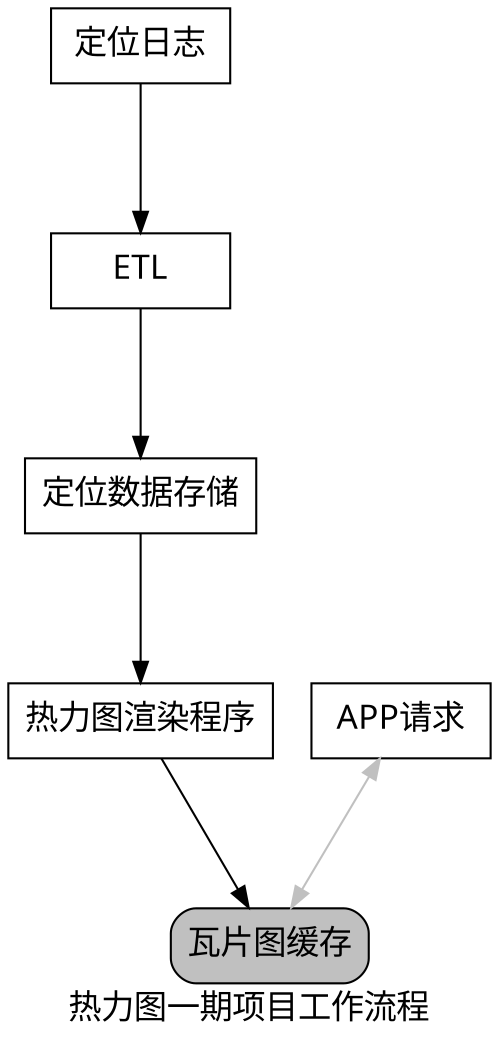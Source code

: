 digraph G
{
    label="热力图一期项目工作流程"
    graph [shape=box,fontname = "Microsoft YaHei",fontsize=16 ranksep=1 splines=true overlap=false size="16, 16",compound=true]
    edge [shape=box,fontname = "Microsoft YaHei",fontsize=16]
    node [shape=box,fontname = "Microsoft YaHei",fontsize=16,width="1.2" ]
    log[label="定位日志"];
    app_request[label="APP请求"]; 
    wpcache[label="瓦片图缓存", style="rounded,filled", fillcolor=gray];
    ETL;
    mysql[label="定位数据存储"];
    render[label="热力图渲染程序"];

    log -> ETL;
    ETL -> mysql;
    mysql -> render;
    render -> wpcache;
    app_request -> wpcache[color="gray"; dir=both];
    //sevent -> sup[label="用户信息",lhead=cluster_server_other];
    //sup -> scctrl[label="指令(如果需要)",ltail=cluster_server_other];
    //scctrl -> ccctrl[label="指令";color="blue";fontcolor="blue"];
    //clc -> slc[label="连接";color="blue";fontcolor="blue"];
    //cevent -> sevent[label="开机";color="blue";fontcolor="blue"];
    //ccctrl -> cmc[label="指令",lhead=cluster_client_other;];
}
